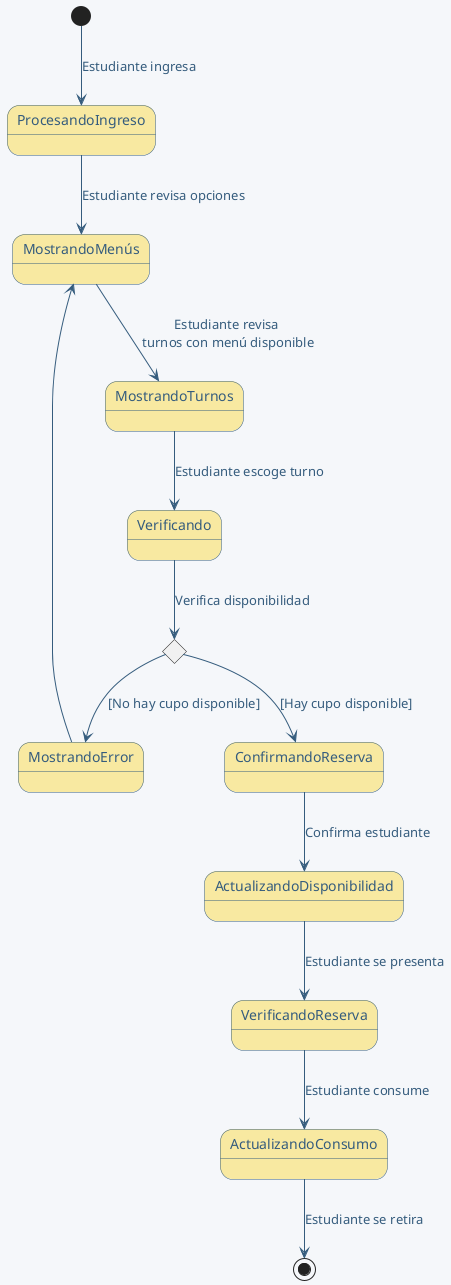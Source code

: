 @startuml DiagramaDeEstados (Estudiante)

' Colores generales
skinparam backgroundColor #F5F7FA
skinparam stateStartColor #A7C7E7
skinparam stateEndColor #F67280
skinparam stateBackgroundColor #F8E9A1
skinparam stateBorderColor #355C7D
skinparam stateFontColor #355C7D
skinparam stateFontSize 14
skinparam ArrowColor #355C7D
skinparam ArrowFontColor #355C7D

state c <<choice>> #F67280

[*] --> ProcesandoIngreso : Estudiante ingresa
ProcesandoIngreso --> MostrandoMenús : Estudiante revisa opciones
MostrandoMenús --> MostrandoTurnos : Estudiante revisa\n turnos con menú disponible 
MostrandoTurnos --> Verificando : Estudiante escoge turno
Verificando --> c : Verifica disponibilidad
c --> ConfirmandoReserva : [Hay cupo disponible]
c --> MostrandoError : [No hay cupo disponible]
MostrandoMenús <-- MostrandoError
ConfirmandoReserva --> ActualizandoDisponibilidad : Confirma estudiante
ActualizandoDisponibilidad --> VerificandoReserva : Estudiante se presenta
VerificandoReserva --> ActualizandoConsumo : Estudiante consume
ActualizandoConsumo --> [*] : Estudiante se retira

@enduml

